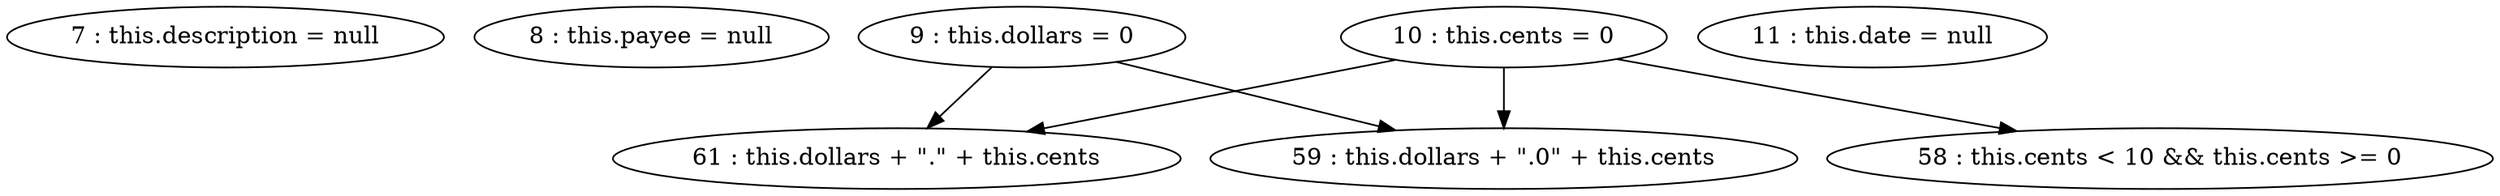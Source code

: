 digraph G {
"7 : this.description = null"
"8 : this.payee = null"
"9 : this.dollars = 0"
"9 : this.dollars = 0" -> "59 : this.dollars + \".0\" + this.cents"
"9 : this.dollars = 0" -> "61 : this.dollars + \".\" + this.cents"
"10 : this.cents = 0"
"10 : this.cents = 0" -> "59 : this.dollars + \".0\" + this.cents"
"10 : this.cents = 0" -> "58 : this.cents < 10 && this.cents >= 0"
"10 : this.cents = 0" -> "61 : this.dollars + \".\" + this.cents"
"11 : this.date = null"
"58 : this.cents < 10 && this.cents >= 0"
"59 : this.dollars + \".0\" + this.cents"
"61 : this.dollars + \".\" + this.cents"
}